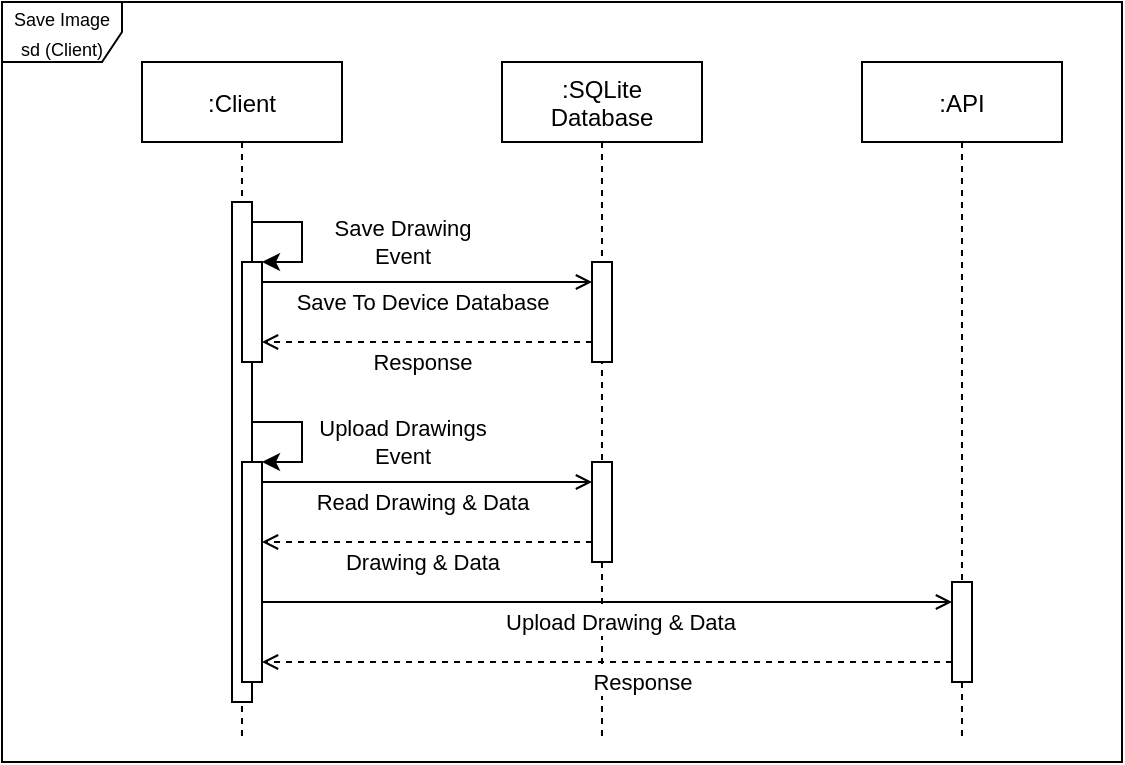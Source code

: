 <mxfile version="13.9.9" type="device"><diagram id="xR9ESxyu2WkitxpfVsjN" name="Page-1"><mxGraphModel dx="1673" dy="958" grid="1" gridSize="10" guides="1" tooltips="1" connect="1" arrows="1" fold="1" page="1" pageScale="1" pageWidth="827" pageHeight="1169" math="0" shadow="0"><root><mxCell id="0"/><mxCell id="1" parent="0"/><mxCell id="o0Vl18XK8Tvl7Ng1c9U5-27" value="&lt;font style=&quot;font-size: 9px&quot;&gt;Save Image sd (Client)&lt;/font&gt;" style="shape=umlFrame;whiteSpace=wrap;html=1;" vertex="1" parent="1"><mxGeometry x="30" y="30" width="560" height="380" as="geometry"/></mxCell><mxCell id="o0Vl18XK8Tvl7Ng1c9U5-14" value=":Client" style="shape=umlLifeline;perimeter=lifelinePerimeter;container=1;collapsible=0;recursiveResize=0;rounded=0;shadow=0;strokeWidth=1;" vertex="1" parent="1"><mxGeometry x="100" y="60" width="100" height="340" as="geometry"/></mxCell><mxCell id="o0Vl18XK8Tvl7Ng1c9U5-15" style="edgeStyle=orthogonalEdgeStyle;rounded=0;orthogonalLoop=1;jettySize=auto;html=1;" edge="1" parent="o0Vl18XK8Tvl7Ng1c9U5-14" source="o0Vl18XK8Tvl7Ng1c9U5-17" target="o0Vl18XK8Tvl7Ng1c9U5-18"><mxGeometry relative="1" as="geometry"><Array as="points"><mxPoint x="80" y="80"/><mxPoint x="80" y="100"/></Array></mxGeometry></mxCell><mxCell id="o0Vl18XK8Tvl7Ng1c9U5-16" value="Save Drawing&lt;br&gt;Event" style="edgeLabel;html=1;align=center;verticalAlign=middle;resizable=0;points=[];" vertex="1" connectable="0" parent="o0Vl18XK8Tvl7Ng1c9U5-15"><mxGeometry x="-0.067" relative="1" as="geometry"><mxPoint x="50" y="4.67" as="offset"/></mxGeometry></mxCell><mxCell id="o0Vl18XK8Tvl7Ng1c9U5-17" value="" style="points=[];perimeter=orthogonalPerimeter;rounded=0;shadow=0;strokeWidth=1;" vertex="1" parent="o0Vl18XK8Tvl7Ng1c9U5-14"><mxGeometry x="45" y="70" width="10" height="250" as="geometry"/></mxCell><mxCell id="o0Vl18XK8Tvl7Ng1c9U5-18" value="" style="points=[];perimeter=orthogonalPerimeter;rounded=0;shadow=0;strokeWidth=1;" vertex="1" parent="o0Vl18XK8Tvl7Ng1c9U5-14"><mxGeometry x="50" y="100" width="10" height="50" as="geometry"/></mxCell><mxCell id="o0Vl18XK8Tvl7Ng1c9U5-21" value=":SQLite&#10;Database" style="shape=umlLifeline;perimeter=lifelinePerimeter;container=1;collapsible=0;recursiveResize=0;rounded=0;shadow=0;strokeWidth=1;" vertex="1" parent="1"><mxGeometry x="280" y="60" width="100" height="340" as="geometry"/></mxCell><mxCell id="o0Vl18XK8Tvl7Ng1c9U5-22" value="" style="html=1;points=[];perimeter=orthogonalPerimeter;align=left;" vertex="1" parent="o0Vl18XK8Tvl7Ng1c9U5-21"><mxGeometry x="45" y="100" width="10" height="50" as="geometry"/></mxCell><mxCell id="o0Vl18XK8Tvl7Ng1c9U5-42" value="" style="html=1;points=[];perimeter=orthogonalPerimeter;align=left;" vertex="1" parent="o0Vl18XK8Tvl7Ng1c9U5-21"><mxGeometry x="45" y="200" width="10" height="50" as="geometry"/></mxCell><mxCell id="o0Vl18XK8Tvl7Ng1c9U5-23" style="edgeStyle=orthogonalEdgeStyle;rounded=0;orthogonalLoop=1;jettySize=auto;html=1;endArrow=open;endFill=0;" edge="1" source="o0Vl18XK8Tvl7Ng1c9U5-18" target="o0Vl18XK8Tvl7Ng1c9U5-22" parent="1"><mxGeometry relative="1" as="geometry"><Array as="points"><mxPoint x="260" y="170"/><mxPoint x="260" y="170"/></Array></mxGeometry></mxCell><mxCell id="o0Vl18XK8Tvl7Ng1c9U5-24" value="Save To Device Database" style="edgeLabel;html=1;align=center;verticalAlign=middle;resizable=0;points=[];" vertex="1" connectable="0" parent="o0Vl18XK8Tvl7Ng1c9U5-23"><mxGeometry x="0.15" y="1" relative="1" as="geometry"><mxPoint x="-14.76" y="11" as="offset"/></mxGeometry></mxCell><mxCell id="o0Vl18XK8Tvl7Ng1c9U5-25" style="edgeStyle=orthogonalEdgeStyle;rounded=0;orthogonalLoop=1;jettySize=auto;html=1;endArrow=open;endFill=0;dashed=1;" edge="1" source="o0Vl18XK8Tvl7Ng1c9U5-22" target="o0Vl18XK8Tvl7Ng1c9U5-18" parent="1"><mxGeometry relative="1" as="geometry"><Array as="points"><mxPoint x="260" y="200"/><mxPoint x="260" y="200"/></Array></mxGeometry></mxCell><mxCell id="o0Vl18XK8Tvl7Ng1c9U5-26" value="Response" style="edgeLabel;html=1;align=center;verticalAlign=middle;resizable=0;points=[];" vertex="1" connectable="0" parent="o0Vl18XK8Tvl7Ng1c9U5-25"><mxGeometry x="-0.22" y="1" relative="1" as="geometry"><mxPoint x="-20.71" y="9" as="offset"/></mxGeometry></mxCell><mxCell id="o0Vl18XK8Tvl7Ng1c9U5-39" style="edgeStyle=orthogonalEdgeStyle;rounded=0;orthogonalLoop=1;jettySize=auto;html=1;" edge="1" parent="1"><mxGeometry relative="1" as="geometry"><Array as="points"><mxPoint x="180" y="240"/><mxPoint x="180" y="260"/></Array><mxPoint x="155" y="240.0" as="sourcePoint"/><mxPoint x="160" y="260" as="targetPoint"/></mxGeometry></mxCell><mxCell id="o0Vl18XK8Tvl7Ng1c9U5-40" value="Upload Drawings&lt;br&gt;Event" style="edgeLabel;html=1;align=center;verticalAlign=middle;resizable=0;points=[];" vertex="1" connectable="0" parent="o0Vl18XK8Tvl7Ng1c9U5-39"><mxGeometry x="-0.067" relative="1" as="geometry"><mxPoint x="50" y="4.67" as="offset"/></mxGeometry></mxCell><mxCell id="o0Vl18XK8Tvl7Ng1c9U5-41" value="" style="points=[];perimeter=orthogonalPerimeter;rounded=0;shadow=0;strokeWidth=1;" vertex="1" parent="1"><mxGeometry x="150" y="260" width="10" height="110" as="geometry"/></mxCell><mxCell id="o0Vl18XK8Tvl7Ng1c9U5-43" style="edgeStyle=orthogonalEdgeStyle;rounded=0;orthogonalLoop=1;jettySize=auto;html=1;endArrow=open;endFill=0;" edge="1" parent="1"><mxGeometry relative="1" as="geometry"><Array as="points"><mxPoint x="260" y="270"/><mxPoint x="260" y="270"/></Array><mxPoint x="160" y="270" as="sourcePoint"/><mxPoint x="325" y="270" as="targetPoint"/></mxGeometry></mxCell><mxCell id="o0Vl18XK8Tvl7Ng1c9U5-44" value="Read Drawing &amp;amp; Data" style="edgeLabel;html=1;align=center;verticalAlign=middle;resizable=0;points=[];" vertex="1" connectable="0" parent="o0Vl18XK8Tvl7Ng1c9U5-43"><mxGeometry x="0.15" y="1" relative="1" as="geometry"><mxPoint x="-14.76" y="11" as="offset"/></mxGeometry></mxCell><mxCell id="o0Vl18XK8Tvl7Ng1c9U5-45" style="edgeStyle=orthogonalEdgeStyle;rounded=0;orthogonalLoop=1;jettySize=auto;html=1;endArrow=open;endFill=0;dashed=1;" edge="1" parent="1"><mxGeometry relative="1" as="geometry"><Array as="points"><mxPoint x="260" y="300"/><mxPoint x="260" y="300"/></Array><mxPoint x="325" y="300" as="sourcePoint"/><mxPoint x="160" y="300" as="targetPoint"/></mxGeometry></mxCell><mxCell id="o0Vl18XK8Tvl7Ng1c9U5-46" value="Drawing &amp;amp; Data" style="edgeLabel;html=1;align=center;verticalAlign=middle;resizable=0;points=[];" vertex="1" connectable="0" parent="o0Vl18XK8Tvl7Ng1c9U5-45"><mxGeometry x="-0.22" y="1" relative="1" as="geometry"><mxPoint x="-20.71" y="9" as="offset"/></mxGeometry></mxCell><mxCell id="o0Vl18XK8Tvl7Ng1c9U5-48" value=":API" style="shape=umlLifeline;perimeter=lifelinePerimeter;container=1;collapsible=0;recursiveResize=0;rounded=0;shadow=0;strokeWidth=1;" vertex="1" parent="1"><mxGeometry x="460" y="60" width="100" height="340" as="geometry"/></mxCell><mxCell id="o0Vl18XK8Tvl7Ng1c9U5-50" value="" style="html=1;points=[];perimeter=orthogonalPerimeter;align=left;" vertex="1" parent="o0Vl18XK8Tvl7Ng1c9U5-48"><mxGeometry x="45" y="260" width="10" height="50" as="geometry"/></mxCell><mxCell id="o0Vl18XK8Tvl7Ng1c9U5-51" style="edgeStyle=orthogonalEdgeStyle;rounded=0;orthogonalLoop=1;jettySize=auto;html=1;endArrow=open;endFill=0;" edge="1" parent="1" target="o0Vl18XK8Tvl7Ng1c9U5-50"><mxGeometry relative="1" as="geometry"><Array as="points"><mxPoint x="160" y="330"/></Array><mxPoint x="160" y="340" as="sourcePoint"/><mxPoint x="325.0" y="340" as="targetPoint"/></mxGeometry></mxCell><mxCell id="o0Vl18XK8Tvl7Ng1c9U5-52" value="Upload Drawing &amp;amp; Data" style="edgeLabel;html=1;align=center;verticalAlign=middle;resizable=0;points=[];" vertex="1" connectable="0" parent="o0Vl18XK8Tvl7Ng1c9U5-51"><mxGeometry x="0.15" y="1" relative="1" as="geometry"><mxPoint x="-14.76" y="11" as="offset"/></mxGeometry></mxCell><mxCell id="o0Vl18XK8Tvl7Ng1c9U5-53" style="edgeStyle=orthogonalEdgeStyle;rounded=0;orthogonalLoop=1;jettySize=auto;html=1;endArrow=open;endFill=0;dashed=1;" edge="1" parent="1" target="o0Vl18XK8Tvl7Ng1c9U5-41"><mxGeometry relative="1" as="geometry"><Array as="points"><mxPoint x="240" y="360"/><mxPoint x="240" y="360"/></Array><mxPoint x="505.0" y="360" as="sourcePoint"/><mxPoint x="340" y="360" as="targetPoint"/></mxGeometry></mxCell><mxCell id="o0Vl18XK8Tvl7Ng1c9U5-54" value="Response" style="edgeLabel;html=1;align=center;verticalAlign=middle;resizable=0;points=[];" vertex="1" connectable="0" parent="o0Vl18XK8Tvl7Ng1c9U5-53"><mxGeometry x="-0.22" y="1" relative="1" as="geometry"><mxPoint x="-20.71" y="9" as="offset"/></mxGeometry></mxCell></root></mxGraphModel></diagram></mxfile>